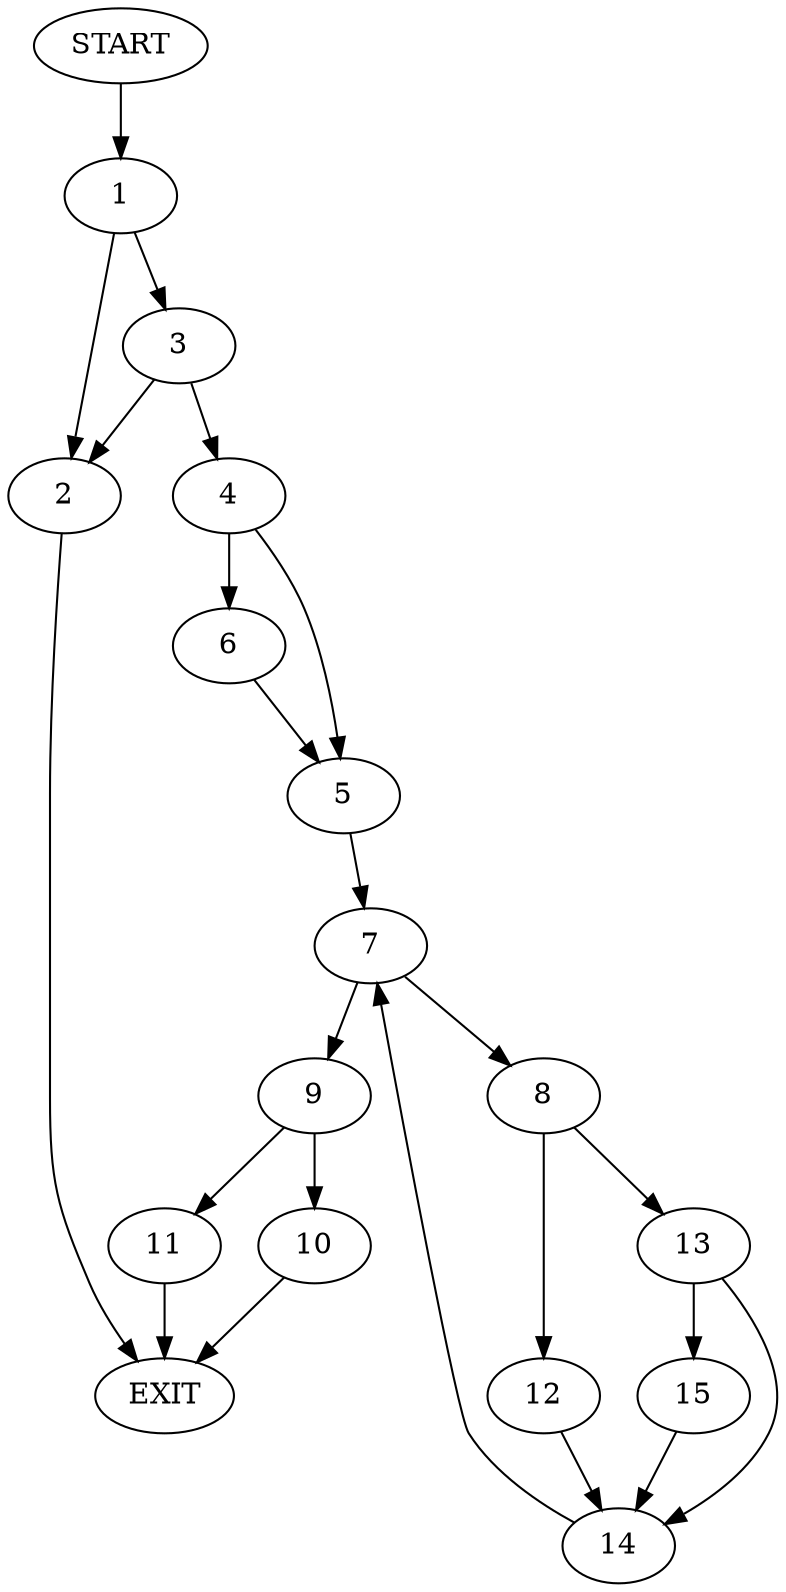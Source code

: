 digraph {
0 [label="START"]
16 [label="EXIT"]
0 -> 1
1 -> 2
1 -> 3
3 -> 2
3 -> 4
2 -> 16
4 -> 5
4 -> 6
6 -> 5
5 -> 7
7 -> 8
7 -> 9
9 -> 10
9 -> 11
8 -> 12
8 -> 13
12 -> 14
13 -> 15
13 -> 14
15 -> 14
14 -> 7
11 -> 16
10 -> 16
}
